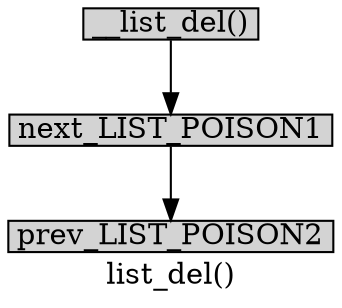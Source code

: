 digraph list_del{
        label="list_del()";
        size="10,18";
        ratio=filled;
        
		node[style=filled, shape = box, margin="0.05,0.005",height="0.1",width="0.1"];

		// list_del[label="list_del()"];
		__list_del[label="__list_del()"];
		next_LIST_POISON1;
		prev_LIST_POISON2;

		__list_del -> next_LIST_POISON1;
		next_LIST_POISON1 -> prev_LIST_POISON2;
}
